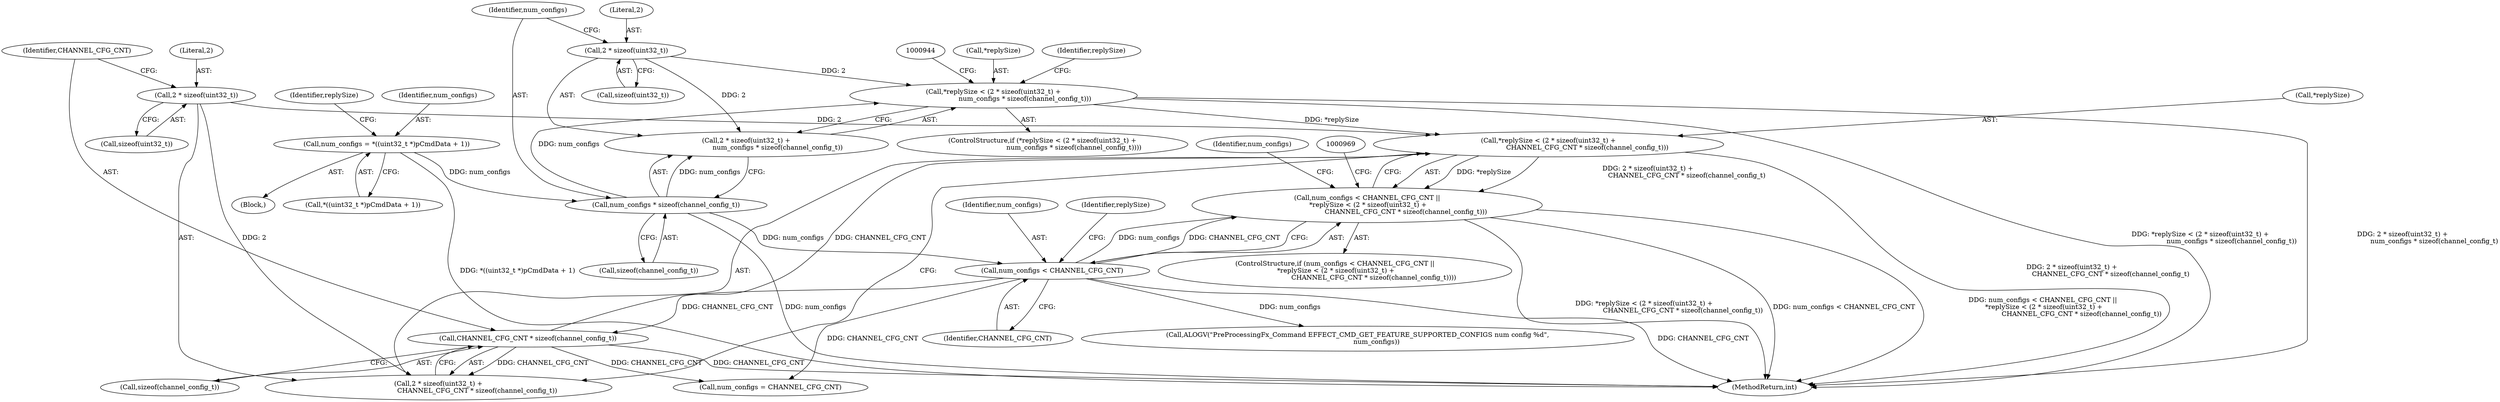 digraph "0_Android_aeea52da00d210587fb3ed895de3d5f2e0264c88_9@pointer" {
"1000953" [label="(Call,*replySize < (2 * sizeof(uint32_t) +\n                                     CHANNEL_CFG_CNT * sizeof(channel_config_t)))"];
"1000920" [label="(Call,*replySize < (2 * sizeof(uint32_t) +\n                              num_configs * sizeof(channel_config_t)))"];
"1000924" [label="(Call,2 * sizeof(uint32_t))"];
"1000928" [label="(Call,num_configs * sizeof(channel_config_t))"];
"1000911" [label="(Call,num_configs = *((uint32_t *)pCmdData + 1))"];
"1000957" [label="(Call,2 * sizeof(uint32_t))"];
"1000961" [label="(Call,CHANNEL_CFG_CNT * sizeof(channel_config_t))"];
"1000950" [label="(Call,num_configs < CHANNEL_CFG_CNT)"];
"1000949" [label="(Call,num_configs < CHANNEL_CFG_CNT ||\n *replySize < (2 * sizeof(uint32_t) +\n                                     CHANNEL_CFG_CNT * sizeof(channel_config_t)))"];
"1000949" [label="(Call,num_configs < CHANNEL_CFG_CNT ||\n *replySize < (2 * sizeof(uint32_t) +\n                                     CHANNEL_CFG_CNT * sizeof(channel_config_t)))"];
"1000921" [label="(Call,*replySize)"];
"1000948" [label="(ControlStructure,if (num_configs < CHANNEL_CFG_CNT ||\n *replySize < (2 * sizeof(uint32_t) +\n                                     CHANNEL_CFG_CNT * sizeof(channel_config_t))))"];
"1000953" [label="(Call,*replySize < (2 * sizeof(uint32_t) +\n                                     CHANNEL_CFG_CNT * sizeof(channel_config_t)))"];
"1000912" [label="(Identifier,num_configs)"];
"1000959" [label="(Call,sizeof(uint32_t))"];
"1000911" [label="(Call,num_configs = *((uint32_t *)pCmdData + 1))"];
"1000976" [label="(Identifier,num_configs)"];
"1000961" [label="(Call,CHANNEL_CFG_CNT * sizeof(channel_config_t))"];
"1000913" [label="(Call,*((uint32_t *)pCmdData + 1))"];
"1000954" [label="(Call,*replySize)"];
"1000984" [label="(Call,ALOGV(\"PreProcessingFx_Command EFFECT_CMD_GET_FEATURE_SUPPORTED_CONFIGS num config %d\",\n                  num_configs))"];
"1000923" [label="(Call,2 * sizeof(uint32_t) +\n                              num_configs * sizeof(channel_config_t))"];
"1000950" [label="(Call,num_configs < CHANNEL_CFG_CNT)"];
"1000957" [label="(Call,2 * sizeof(uint32_t))"];
"1000925" [label="(Literal,2)"];
"1000924" [label="(Call,2 * sizeof(uint32_t))"];
"1000935" [label="(Identifier,replySize)"];
"1000926" [label="(Call,sizeof(uint32_t))"];
"1000963" [label="(Call,sizeof(channel_config_t))"];
"1000922" [label="(Identifier,replySize)"];
"1000958" [label="(Literal,2)"];
"1000956" [label="(Call,2 * sizeof(uint32_t) +\n                                     CHANNEL_CFG_CNT * sizeof(channel_config_t))"];
"1000842" [label="(Block,)"];
"1000962" [label="(Identifier,CHANNEL_CFG_CNT)"];
"1000928" [label="(Call,num_configs * sizeof(channel_config_t))"];
"1000930" [label="(Call,sizeof(channel_config_t))"];
"1000951" [label="(Identifier,num_configs)"];
"1001295" [label="(MethodReturn,int)"];
"1000929" [label="(Identifier,num_configs)"];
"1000952" [label="(Identifier,CHANNEL_CFG_CNT)"];
"1000975" [label="(Call,num_configs = CHANNEL_CFG_CNT)"];
"1000919" [label="(ControlStructure,if (*replySize < (2 * sizeof(uint32_t) +\n                              num_configs * sizeof(channel_config_t))))"];
"1000955" [label="(Identifier,replySize)"];
"1000920" [label="(Call,*replySize < (2 * sizeof(uint32_t) +\n                              num_configs * sizeof(channel_config_t)))"];
"1000953" -> "1000949"  [label="AST: "];
"1000953" -> "1000956"  [label="CFG: "];
"1000954" -> "1000953"  [label="AST: "];
"1000956" -> "1000953"  [label="AST: "];
"1000949" -> "1000953"  [label="CFG: "];
"1000953" -> "1001295"  [label="DDG: 2 * sizeof(uint32_t) +\n                                     CHANNEL_CFG_CNT * sizeof(channel_config_t)"];
"1000953" -> "1000949"  [label="DDG: *replySize"];
"1000953" -> "1000949"  [label="DDG: 2 * sizeof(uint32_t) +\n                                     CHANNEL_CFG_CNT * sizeof(channel_config_t)"];
"1000920" -> "1000953"  [label="DDG: *replySize"];
"1000957" -> "1000953"  [label="DDG: 2"];
"1000961" -> "1000953"  [label="DDG: CHANNEL_CFG_CNT"];
"1000920" -> "1000919"  [label="AST: "];
"1000920" -> "1000923"  [label="CFG: "];
"1000921" -> "1000920"  [label="AST: "];
"1000923" -> "1000920"  [label="AST: "];
"1000935" -> "1000920"  [label="CFG: "];
"1000944" -> "1000920"  [label="CFG: "];
"1000920" -> "1001295"  [label="DDG: *replySize < (2 * sizeof(uint32_t) +\n                              num_configs * sizeof(channel_config_t))"];
"1000920" -> "1001295"  [label="DDG: 2 * sizeof(uint32_t) +\n                              num_configs * sizeof(channel_config_t)"];
"1000924" -> "1000920"  [label="DDG: 2"];
"1000928" -> "1000920"  [label="DDG: num_configs"];
"1000924" -> "1000923"  [label="AST: "];
"1000924" -> "1000926"  [label="CFG: "];
"1000925" -> "1000924"  [label="AST: "];
"1000926" -> "1000924"  [label="AST: "];
"1000929" -> "1000924"  [label="CFG: "];
"1000924" -> "1000923"  [label="DDG: 2"];
"1000928" -> "1000923"  [label="AST: "];
"1000928" -> "1000930"  [label="CFG: "];
"1000929" -> "1000928"  [label="AST: "];
"1000930" -> "1000928"  [label="AST: "];
"1000923" -> "1000928"  [label="CFG: "];
"1000928" -> "1001295"  [label="DDG: num_configs"];
"1000928" -> "1000923"  [label="DDG: num_configs"];
"1000911" -> "1000928"  [label="DDG: num_configs"];
"1000928" -> "1000950"  [label="DDG: num_configs"];
"1000911" -> "1000842"  [label="AST: "];
"1000911" -> "1000913"  [label="CFG: "];
"1000912" -> "1000911"  [label="AST: "];
"1000913" -> "1000911"  [label="AST: "];
"1000922" -> "1000911"  [label="CFG: "];
"1000911" -> "1001295"  [label="DDG: *((uint32_t *)pCmdData + 1)"];
"1000957" -> "1000956"  [label="AST: "];
"1000957" -> "1000959"  [label="CFG: "];
"1000958" -> "1000957"  [label="AST: "];
"1000959" -> "1000957"  [label="AST: "];
"1000962" -> "1000957"  [label="CFG: "];
"1000957" -> "1000956"  [label="DDG: 2"];
"1000961" -> "1000956"  [label="AST: "];
"1000961" -> "1000963"  [label="CFG: "];
"1000962" -> "1000961"  [label="AST: "];
"1000963" -> "1000961"  [label="AST: "];
"1000956" -> "1000961"  [label="CFG: "];
"1000961" -> "1001295"  [label="DDG: CHANNEL_CFG_CNT"];
"1000961" -> "1000956"  [label="DDG: CHANNEL_CFG_CNT"];
"1000950" -> "1000961"  [label="DDG: CHANNEL_CFG_CNT"];
"1000961" -> "1000975"  [label="DDG: CHANNEL_CFG_CNT"];
"1000950" -> "1000949"  [label="AST: "];
"1000950" -> "1000952"  [label="CFG: "];
"1000951" -> "1000950"  [label="AST: "];
"1000952" -> "1000950"  [label="AST: "];
"1000955" -> "1000950"  [label="CFG: "];
"1000949" -> "1000950"  [label="CFG: "];
"1000950" -> "1001295"  [label="DDG: CHANNEL_CFG_CNT"];
"1000950" -> "1000949"  [label="DDG: num_configs"];
"1000950" -> "1000949"  [label="DDG: CHANNEL_CFG_CNT"];
"1000950" -> "1000975"  [label="DDG: CHANNEL_CFG_CNT"];
"1000950" -> "1000984"  [label="DDG: num_configs"];
"1000949" -> "1000948"  [label="AST: "];
"1000969" -> "1000949"  [label="CFG: "];
"1000976" -> "1000949"  [label="CFG: "];
"1000949" -> "1001295"  [label="DDG: *replySize < (2 * sizeof(uint32_t) +\n                                     CHANNEL_CFG_CNT * sizeof(channel_config_t))"];
"1000949" -> "1001295"  [label="DDG: num_configs < CHANNEL_CFG_CNT"];
"1000949" -> "1001295"  [label="DDG: num_configs < CHANNEL_CFG_CNT ||\n *replySize < (2 * sizeof(uint32_t) +\n                                     CHANNEL_CFG_CNT * sizeof(channel_config_t))"];
}
